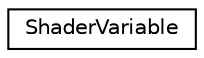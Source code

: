 digraph "クラス階層図"
{
 // LATEX_PDF_SIZE
  edge [fontname="Helvetica",fontsize="10",labelfontname="Helvetica",labelfontsize="10"];
  node [fontname="Helvetica",fontsize="10",shape=record];
  rankdir="LR";
  Node0 [label="ShaderVariable",height=0.2,width=0.4,color="black", fillcolor="white", style="filled",URL="$struct_shader_variable.html",tooltip=" "];
}
